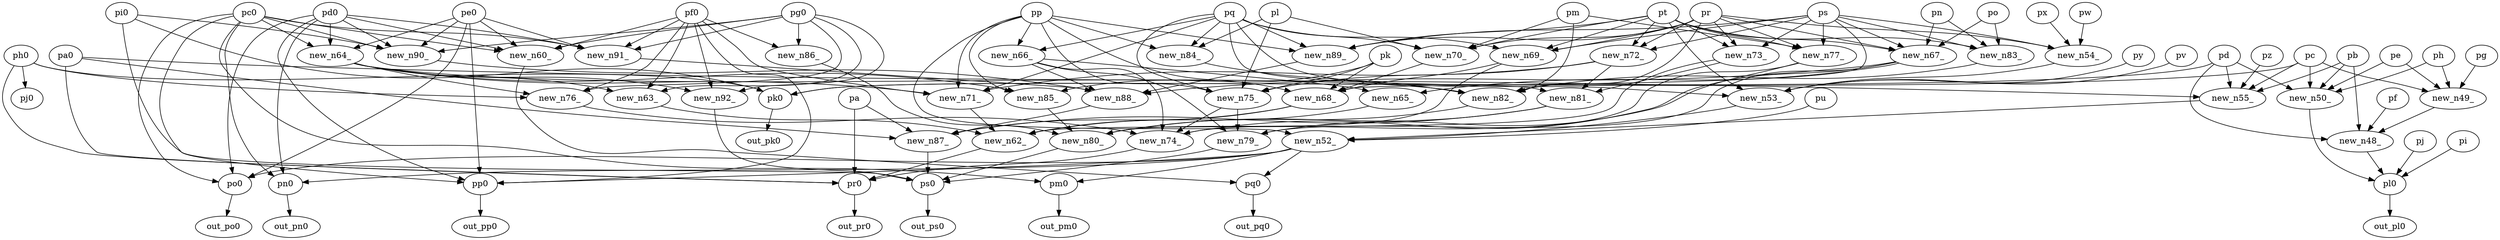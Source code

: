 digraph G {
    "ph0" -> "pk0";
    "pi0" -> "pk0";
    "pc" -> "pk0";
    "pd" -> "pk0";
    "new_n50_" -> "pl0";
    "new_n48_" -> "pl0";
    "pj" -> "pl0";
    "pi" -> "pl0";
    "pd" -> "new_n48_";
    "pf" -> "new_n48_";
    "pb" -> "new_n48_";
    "new_n49_" -> "new_n48_";
    "pc" -> "new_n49_";
    "pg" -> "new_n49_";
    "pe" -> "new_n49_";
    "ph" -> "new_n49_";
    "pc" -> "new_n50_";
    "pd" -> "new_n50_";
    "pe" -> "new_n50_";
    "ph" -> "new_n50_";
    "pb" -> "new_n50_";
    "pc0" -> "pm0";
    "new_n52_" -> "pm0";
    "pp" -> "new_n52_";
    "pu" -> "new_n52_";
    "new_n53_" -> "new_n52_";
    "new_n55_" -> "new_n52_";
    "pt" -> "new_n53_";
    "py" -> "new_n53_";
    "pv" -> "new_n53_";
    "pq" -> "new_n53_";
    "new_n54_" -> "new_n53_";
    "ps" -> "new_n54_";
    "px" -> "new_n54_";
    "pr" -> "new_n54_";
    "pw" -> "new_n54_";
    "pd" -> "new_n55_";
    "pc" -> "new_n55_";
    "pa0" -> "new_n55_";
    "pb" -> "new_n55_";
    "pz" -> "new_n55_";
    "pc0" -> "pn0";
    "pd0" -> "pn0";
    "new_n52_" -> "pn0";
    "pc0" -> "po0";
    "pd0" -> "po0";
    "pe0" -> "po0";
    "new_n52_" -> "po0";
    "pc0" -> "pp0";
    "pd0" -> "pp0";
    "pe0" -> "pp0";
    "pf0" -> "pp0";
    "new_n52_" -> "pp0";
    "new_n52_" -> "pq0";
    "new_n60_" -> "pq0";
    "pc0" -> "new_n60_";
    "pd0" -> "new_n60_";
    "pe0" -> "new_n60_";
    "pf0" -> "new_n60_";
    "pg0" -> "new_n60_";
    "new_n62_" -> "pr0";
    "ph0" -> "pr0";
    "new_n74_" -> "pr0";
    "pa0" -> "pr0";
    "pa" -> "pr0";
    "new_n65_" -> "new_n62_";
    "new_n73_" -> "new_n62_";
    "new_n68_" -> "new_n62_";
    "new_n71_" -> "new_n62_";
    "new_n63_" -> "new_n62_";
    "pf0" -> "new_n63_";
    "new_n64_" -> "new_n63_";
    "pg0" -> "new_n63_";
    "pd0" -> "new_n64_";
    "pc0" -> "new_n64_";
    "pe0" -> "new_n64_";
    "new_n66_" -> "new_n65_";
    "new_n67_" -> "new_n65_";
    "pp" -> "new_n66_";
    "pq" -> "new_n66_";
    "pn" -> "new_n67_";
    "po" -> "new_n67_";
    "ps" -> "new_n67_";
    "pt" -> "new_n67_";
    "pr" -> "new_n67_";
    "new_n70_" -> "new_n68_";
    "ps" -> "new_n68_";
    "pp" -> "new_n68_";
    "new_n69_" -> "new_n68_";
    "pk" -> "new_n68_";
    "pq" -> "new_n69_";
    "pr" -> "new_n69_";
    "ps" -> "new_n69_";
    "pt" -> "new_n69_";
    "pl" -> "new_n70_";
    "pr" -> "new_n70_";
    "pm" -> "new_n70_";
    "pq" -> "new_n70_";
    "pt" -> "new_n70_";
    "new_n64_" -> "new_n71_";
    "pf0" -> "new_n71_";
    "new_n72_" -> "new_n71_";
    "pp" -> "new_n71_";
    "pq" -> "new_n71_";
    "pr" -> "new_n72_";
    "ps" -> "new_n72_";
    "pt" -> "new_n72_";
    "pr" -> "new_n73_";
    "ps" -> "new_n73_";
    "pt" -> "new_n73_";
    "new_n67_" -> "new_n74_";
    "new_n77_" -> "new_n74_";
    "new_n66_" -> "new_n74_";
    "new_n75_" -> "new_n74_";
    "new_n76_" -> "new_n74_";
    "pk" -> "new_n75_";
    "pl" -> "new_n75_";
    "pp" -> "new_n75_";
    "pq" -> "new_n75_";
    "new_n72_" -> "new_n75_";
    "ph0" -> "new_n76_";
    "new_n64_" -> "new_n76_";
    "pf0" -> "new_n76_";
    "pg0" -> "new_n76_";
    "pm" -> "new_n77_";
    "pr" -> "new_n77_";
    "ps" -> "new_n77_";
    "pt" -> "new_n77_";
    "new_n79_" -> "ps0";
    "new_n92_" -> "ps0";
    "pi0" -> "ps0";
    "new_n80_" -> "ps0";
    "new_n87_" -> "ps0";
    "new_n67_" -> "new_n79_";
    "new_n77_" -> "new_n79_";
    "new_n66_" -> "new_n79_";
    "new_n75_" -> "new_n79_";
    "new_n82_" -> "new_n80_";
    "new_n81_" -> "new_n80_";
    "new_n85_" -> "new_n80_";
    "new_n69_" -> "new_n80_";
    "new_n86_" -> "new_n80_";
    "pq" -> "new_n81_";
    "new_n72_" -> "new_n81_";
    "new_n73_" -> "new_n81_";
    "pm" -> "new_n82_";
    "pr" -> "new_n82_";
    "new_n84_" -> "new_n82_";
    "new_n64_" -> "new_n82_";
    "new_n83_" -> "new_n82_";
    "pt" -> "new_n83_";
    "po" -> "new_n83_";
    "ps" -> "new_n83_";
    "pn" -> "new_n83_";
    "pl" -> "new_n84_";
    "pq" -> "new_n84_";
    "pp" -> "new_n84_";
    "pp" -> "new_n85_";
    "new_n64_" -> "new_n85_";
    "pk" -> "new_n85_";
    "pf0" -> "new_n86_";
    "pg0" -> "new_n86_";
    "new_n88_" -> "new_n87_";
    "new_n81_" -> "new_n87_";
    "new_n68_" -> "new_n87_";
    "pa0" -> "new_n87_";
    "pa" -> "new_n87_";
    "new_n67_" -> "new_n88_";
    "new_n66_" -> "new_n88_";
    "new_n89_" -> "new_n88_";
    "new_n91_" -> "new_n88_";
    "new_n90_" -> "new_n88_";
    "pq" -> "new_n89_";
    "pr" -> "new_n89_";
    "ps" -> "new_n89_";
    "pt" -> "new_n89_";
    "pp" -> "new_n89_";
    "pd0" -> "new_n90_";
    "pc0" -> "new_n90_";
    "pg0" -> "new_n90_";
    "pe0" -> "new_n90_";
    "pi0" -> "new_n90_";
    "pd0" -> "new_n91_";
    "pc0" -> "new_n91_";
    "pg0" -> "new_n91_";
    "pe0" -> "new_n91_";
    "pf0" -> "new_n91_";
    "new_n64_" -> "new_n92_";
    "pf0" -> "new_n92_";
    "pg0" -> "new_n92_";
    "ph0" -> "pj0";
    "pk0" -> "out_pk0";
    "pl0" -> "out_pl0";
    "pm0" -> "out_pm0";
    "pn0" -> "out_pn0";
    "po0" -> "out_po0";
    "pp0" -> "out_pp0";
    "pq0" -> "out_pq0";
    "pr0" -> "out_pr0";
    "ps0" -> "out_ps0";
}
